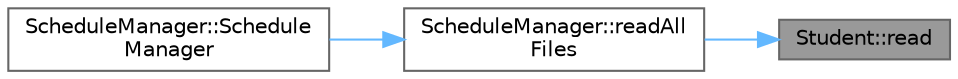 digraph "Student::read"
{
 // LATEX_PDF_SIZE
  bgcolor="transparent";
  edge [fontname=Helvetica,fontsize=10,labelfontname=Helvetica,labelfontsize=10];
  node [fontname=Helvetica,fontsize=10,shape=box,height=0.2,width=0.4];
  rankdir="RL";
  Node1 [label="Student::read",height=0.2,width=0.4,color="gray40", fillcolor="grey60", style="filled", fontcolor="black",tooltip="reads students_classes.csv, complexity O(n)"];
  Node1 -> Node2 [dir="back",color="steelblue1",style="solid"];
  Node2 [label="ScheduleManager::readAll\lFiles",height=0.2,width=0.4,color="grey40", fillcolor="white", style="filled",URL="$class_schedule_manager.html#a7c0197968ff5d3935fdff25cf5276c66",tooltip="method to call all the read methods to read all the files"];
  Node2 -> Node3 [dir="back",color="steelblue1",style="solid"];
  Node3 [label="ScheduleManager::Schedule\lManager",height=0.2,width=0.4,color="grey40", fillcolor="white", style="filled",URL="$class_schedule_manager.html#a01e612817374dc034ba3869d5ab38afb",tooltip="the constructor for the schedule manager class"];
}
